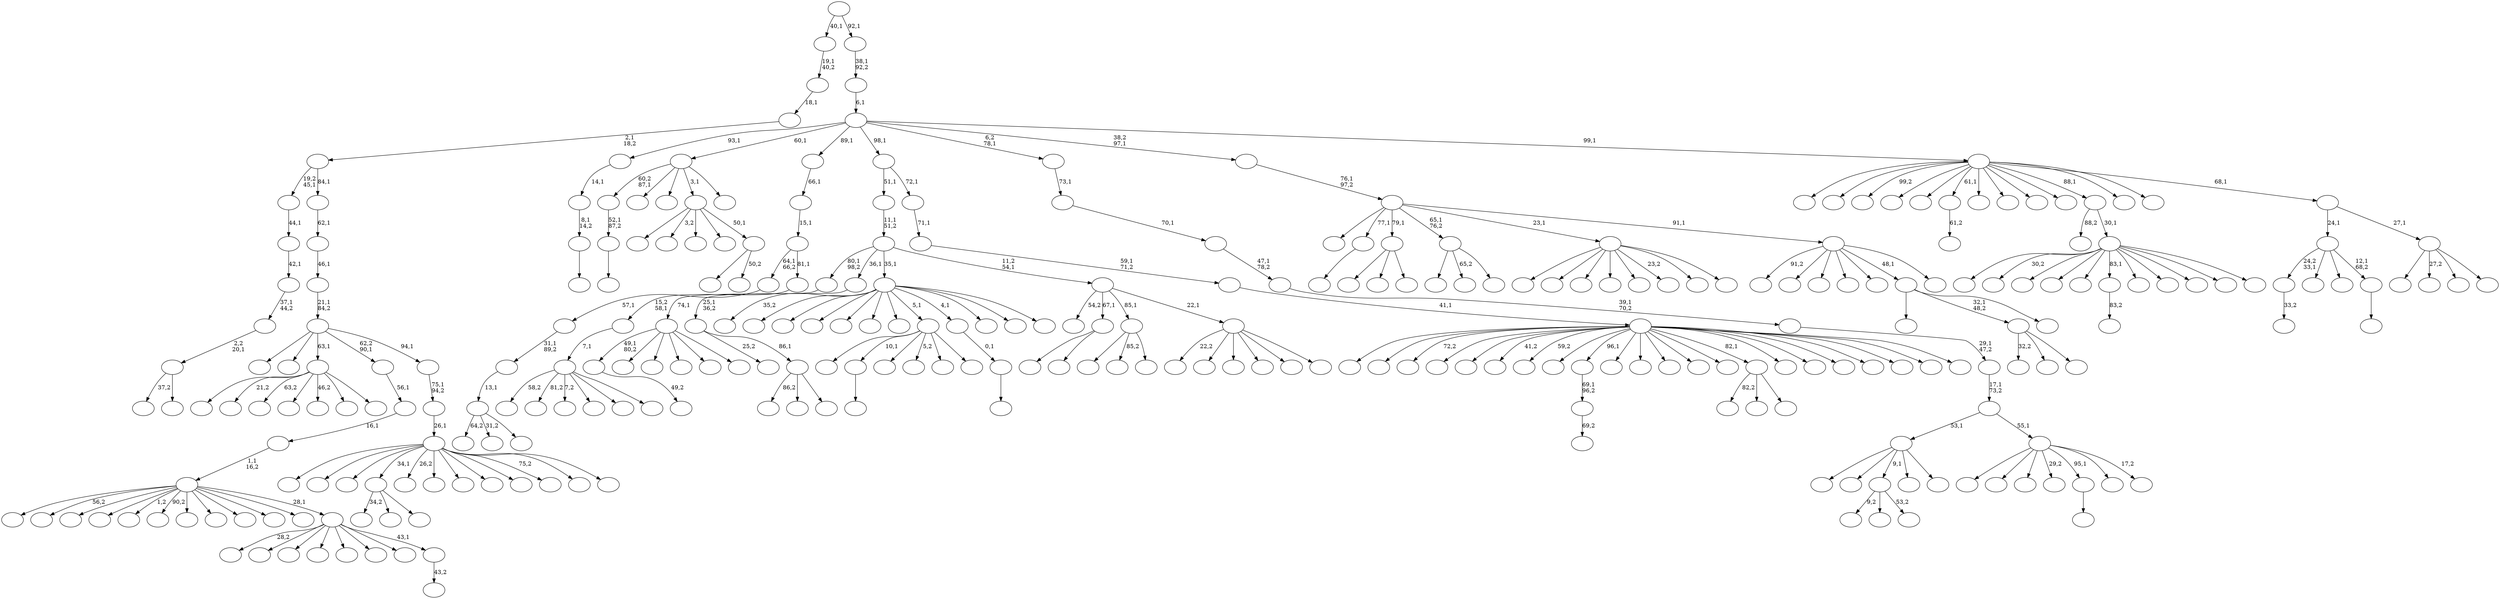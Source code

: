 digraph T {
	300 [label=""]
	299 [label=""]
	298 [label=""]
	297 [label=""]
	296 [label=""]
	295 [label=""]
	294 [label=""]
	293 [label=""]
	292 [label=""]
	291 [label=""]
	290 [label=""]
	289 [label=""]
	288 [label=""]
	287 [label=""]
	286 [label=""]
	285 [label=""]
	284 [label=""]
	283 [label=""]
	282 [label=""]
	281 [label=""]
	280 [label=""]
	279 [label=""]
	278 [label=""]
	277 [label=""]
	276 [label=""]
	275 [label=""]
	274 [label=""]
	273 [label=""]
	272 [label=""]
	271 [label=""]
	270 [label=""]
	269 [label=""]
	268 [label=""]
	267 [label=""]
	266 [label=""]
	265 [label=""]
	264 [label=""]
	263 [label=""]
	262 [label=""]
	261 [label=""]
	260 [label=""]
	259 [label=""]
	258 [label=""]
	257 [label=""]
	256 [label=""]
	255 [label=""]
	254 [label=""]
	253 [label=""]
	252 [label=""]
	251 [label=""]
	250 [label=""]
	249 [label=""]
	248 [label=""]
	247 [label=""]
	246 [label=""]
	245 [label=""]
	244 [label=""]
	243 [label=""]
	242 [label=""]
	241 [label=""]
	240 [label=""]
	239 [label=""]
	238 [label=""]
	237 [label=""]
	236 [label=""]
	235 [label=""]
	234 [label=""]
	233 [label=""]
	232 [label=""]
	231 [label=""]
	230 [label=""]
	229 [label=""]
	228 [label=""]
	227 [label=""]
	226 [label=""]
	225 [label=""]
	224 [label=""]
	223 [label=""]
	222 [label=""]
	221 [label=""]
	220 [label=""]
	219 [label=""]
	218 [label=""]
	217 [label=""]
	216 [label=""]
	215 [label=""]
	214 [label=""]
	213 [label=""]
	212 [label=""]
	211 [label=""]
	210 [label=""]
	209 [label=""]
	208 [label=""]
	207 [label=""]
	206 [label=""]
	205 [label=""]
	204 [label=""]
	203 [label=""]
	202 [label=""]
	201 [label=""]
	200 [label=""]
	199 [label=""]
	198 [label=""]
	197 [label=""]
	196 [label=""]
	195 [label=""]
	194 [label=""]
	193 [label=""]
	192 [label=""]
	191 [label=""]
	190 [label=""]
	189 [label=""]
	188 [label=""]
	187 [label=""]
	186 [label=""]
	185 [label=""]
	184 [label=""]
	183 [label=""]
	182 [label=""]
	181 [label=""]
	180 [label=""]
	179 [label=""]
	178 [label=""]
	177 [label=""]
	176 [label=""]
	175 [label=""]
	174 [label=""]
	173 [label=""]
	172 [label=""]
	171 [label=""]
	170 [label=""]
	169 [label=""]
	168 [label=""]
	167 [label=""]
	166 [label=""]
	165 [label=""]
	164 [label=""]
	163 [label=""]
	162 [label=""]
	161 [label=""]
	160 [label=""]
	159 [label=""]
	158 [label=""]
	157 [label=""]
	156 [label=""]
	155 [label=""]
	154 [label=""]
	153 [label=""]
	152 [label=""]
	151 [label=""]
	150 [label=""]
	149 [label=""]
	148 [label=""]
	147 [label=""]
	146 [label=""]
	145 [label=""]
	144 [label=""]
	143 [label=""]
	142 [label=""]
	141 [label=""]
	140 [label=""]
	139 [label=""]
	138 [label=""]
	137 [label=""]
	136 [label=""]
	135 [label=""]
	134 [label=""]
	133 [label=""]
	132 [label=""]
	131 [label=""]
	130 [label=""]
	129 [label=""]
	128 [label=""]
	127 [label=""]
	126 [label=""]
	125 [label=""]
	124 [label=""]
	123 [label=""]
	122 [label=""]
	121 [label=""]
	120 [label=""]
	119 [label=""]
	118 [label=""]
	117 [label=""]
	116 [label=""]
	115 [label=""]
	114 [label=""]
	113 [label=""]
	112 [label=""]
	111 [label=""]
	110 [label=""]
	109 [label=""]
	108 [label=""]
	107 [label=""]
	106 [label=""]
	105 [label=""]
	104 [label=""]
	103 [label=""]
	102 [label=""]
	101 [label=""]
	100 [label=""]
	99 [label=""]
	98 [label=""]
	97 [label=""]
	96 [label=""]
	95 [label=""]
	94 [label=""]
	93 [label=""]
	92 [label=""]
	91 [label=""]
	90 [label=""]
	89 [label=""]
	88 [label=""]
	87 [label=""]
	86 [label=""]
	85 [label=""]
	84 [label=""]
	83 [label=""]
	82 [label=""]
	81 [label=""]
	80 [label=""]
	79 [label=""]
	78 [label=""]
	77 [label=""]
	76 [label=""]
	75 [label=""]
	74 [label=""]
	73 [label=""]
	72 [label=""]
	71 [label=""]
	70 [label=""]
	69 [label=""]
	68 [label=""]
	67 [label=""]
	66 [label=""]
	65 [label=""]
	64 [label=""]
	63 [label=""]
	62 [label=""]
	61 [label=""]
	60 [label=""]
	59 [label=""]
	58 [label=""]
	57 [label=""]
	56 [label=""]
	55 [label=""]
	54 [label=""]
	53 [label=""]
	52 [label=""]
	51 [label=""]
	50 [label=""]
	49 [label=""]
	48 [label=""]
	47 [label=""]
	46 [label=""]
	45 [label=""]
	44 [label=""]
	43 [label=""]
	42 [label=""]
	41 [label=""]
	40 [label=""]
	39 [label=""]
	38 [label=""]
	37 [label=""]
	36 [label=""]
	35 [label=""]
	34 [label=""]
	33 [label=""]
	32 [label=""]
	31 [label=""]
	30 [label=""]
	29 [label=""]
	28 [label=""]
	27 [label=""]
	26 [label=""]
	25 [label=""]
	24 [label=""]
	23 [label=""]
	22 [label=""]
	21 [label=""]
	20 [label=""]
	19 [label=""]
	18 [label=""]
	17 [label=""]
	16 [label=""]
	15 [label=""]
	14 [label=""]
	13 [label=""]
	12 [label=""]
	11 [label=""]
	10 [label=""]
	9 [label=""]
	8 [label=""]
	7 [label=""]
	6 [label=""]
	5 [label=""]
	4 [label=""]
	3 [label=""]
	2 [label=""]
	1 [label=""]
	0 [label=""]
	277 -> 278 [label="49,2"]
	266 -> 267 [label=""]
	265 -> 266 [label="8,1\n14,2"]
	264 -> 265 [label="14,1"]
	261 -> 262 [label="33,2"]
	253 -> 254 [label=""]
	252 -> 253 [label="52,1\n87,2"]
	212 -> 276 [label="34,2"]
	212 -> 256 [label=""]
	212 -> 213 [label=""]
	210 -> 211 [label=""]
	208 -> 209 [label="61,2"]
	202 -> 203 [label=""]
	197 -> 198 [label="69,2"]
	196 -> 197 [label="69,1\n96,2"]
	179 -> 277 [label="49,1\n80,2"]
	179 -> 271 [label=""]
	179 -> 268 [label=""]
	179 -> 263 [label=""]
	179 -> 227 [label=""]
	179 -> 180 [label=""]
	178 -> 179 [label="74,1"]
	176 -> 177 [label="83,2"]
	165 -> 166 [label=""]
	162 -> 260 [label=""]
	162 -> 185 [label=""]
	162 -> 163 [label=""]
	160 -> 240 [label=""]
	160 -> 161 [label="50,2"]
	159 -> 255 [label=""]
	159 -> 245 [label="3,2"]
	159 -> 237 [label=""]
	159 -> 171 [label=""]
	159 -> 160 [label="50,1"]
	149 -> 244 [label="82,2"]
	149 -> 229 [label=""]
	149 -> 150 [label=""]
	139 -> 269 [label="64,2"]
	139 -> 186 [label="31,2"]
	139 -> 140 [label=""]
	138 -> 139 [label="13,1"]
	137 -> 138 [label="31,1\n89,2"]
	136 -> 137 [label="57,1"]
	134 -> 281 [label=""]
	134 -> 168 [label="65,2"]
	134 -> 135 [label=""]
	132 -> 257 [label="9,2"]
	132 -> 199 [label=""]
	132 -> 133 [label="53,2"]
	130 -> 252 [label="60,2\n87,1"]
	130 -> 231 [label=""]
	130 -> 173 [label=""]
	130 -> 159 [label="3,1"]
	130 -> 131 [label=""]
	125 -> 296 [label="32,2"]
	125 -> 292 [label=""]
	125 -> 126 [label=""]
	113 -> 155 [label=""]
	113 -> 114 [label=""]
	103 -> 275 [label=""]
	103 -> 259 [label=""]
	103 -> 232 [label=""]
	103 -> 222 [label=""]
	103 -> 214 [label=""]
	103 -> 189 [label="23,2"]
	103 -> 174 [label=""]
	103 -> 104 [label=""]
	100 -> 280 [label=""]
	100 -> 210 [label="10,1"]
	100 -> 195 [label=""]
	100 -> 153 [label="5,2"]
	100 -> 111 [label=""]
	100 -> 101 [label=""]
	98 -> 99 [label=""]
	97 -> 98 [label="0,1"]
	93 -> 242 [label=""]
	93 -> 204 [label="85,2"]
	93 -> 94 [label=""]
	89 -> 299 [label=""]
	89 -> 294 [label="30,2"]
	89 -> 218 [label=""]
	89 -> 192 [label=""]
	89 -> 191 [label=""]
	89 -> 176 [label="83,1"]
	89 -> 151 [label=""]
	89 -> 147 [label=""]
	89 -> 124 [label=""]
	89 -> 105 [label=""]
	89 -> 90 [label=""]
	88 -> 290 [label="88,2"]
	88 -> 89 [label="30,1"]
	84 -> 285 [label=""]
	84 -> 279 [label="21,2"]
	84 -> 241 [label="63,2"]
	84 -> 193 [label=""]
	84 -> 184 [label="46,2"]
	84 -> 182 [label=""]
	84 -> 85 [label=""]
	79 -> 272 [label="86,2"]
	79 -> 247 [label=""]
	79 -> 80 [label=""]
	78 -> 220 [label="25,2"]
	78 -> 79 [label="86,1"]
	77 -> 78 [label="25,1\n36,2"]
	75 -> 76 [label="43,2"]
	74 -> 250 [label="28,2"]
	74 -> 206 [label=""]
	74 -> 175 [label=""]
	74 -> 148 [label=""]
	74 -> 141 [label=""]
	74 -> 108 [label=""]
	74 -> 83 [label=""]
	74 -> 75 [label="43,1"]
	73 -> 282 [label=""]
	73 -> 234 [label="56,2"]
	73 -> 233 [label=""]
	73 -> 216 [label=""]
	73 -> 158 [label="1,2"]
	73 -> 146 [label="90,2"]
	73 -> 142 [label=""]
	73 -> 123 [label=""]
	73 -> 118 [label=""]
	73 -> 109 [label=""]
	73 -> 82 [label=""]
	73 -> 74 [label="28,1"]
	72 -> 73 [label="1,1\n16,2"]
	71 -> 72 [label="16,1"]
	70 -> 71 [label="56,1"]
	68 -> 190 [label=""]
	68 -> 125 [label="32,1\n48,2"]
	68 -> 69 [label=""]
	66 -> 248 [label="37,2"]
	66 -> 67 [label=""]
	65 -> 66 [label="2,2\n20,1"]
	64 -> 65 [label="37,1\n44,2"]
	63 -> 64 [label="42,1"]
	62 -> 63 [label="44,1"]
	59 -> 239 [label=""]
	59 -> 217 [label=""]
	59 -> 132 [label="9,1"]
	59 -> 120 [label=""]
	59 -> 60 [label=""]
	57 -> 300 [label="58,2"]
	57 -> 298 [label="81,2"]
	57 -> 295 [label="7,2"]
	57 -> 288 [label=""]
	57 -> 238 [label=""]
	57 -> 58 [label=""]
	56 -> 57 [label="7,1"]
	55 -> 56 [label="15,2\n58,1"]
	54 -> 136 [label="64,1\n66,2"]
	54 -> 55 [label="81,1"]
	53 -> 54 [label="15,1"]
	52 -> 53 [label="66,1"]
	50 -> 286 [label=""]
	50 -> 236 [label=""]
	50 -> 224 [label=""]
	50 -> 212 [label="34,1"]
	50 -> 201 [label="26,2"]
	50 -> 183 [label=""]
	50 -> 169 [label=""]
	50 -> 110 [label=""]
	50 -> 107 [label=""]
	50 -> 102 [label="75,2"]
	50 -> 96 [label=""]
	50 -> 51 [label=""]
	49 -> 50 [label="26,1"]
	48 -> 49 [label="75,1\n94,2"]
	47 -> 274 [label=""]
	47 -> 145 [label=""]
	47 -> 84 [label="63,1"]
	47 -> 70 [label="62,2\n90,1"]
	47 -> 48 [label="94,1"]
	46 -> 47 [label="21,1\n84,2"]
	45 -> 46 [label="46,1"]
	44 -> 45 [label="62,1"]
	43 -> 62 [label="19,2\n45,1"]
	43 -> 44 [label="84,1"]
	42 -> 43 [label="2,1\n18,2"]
	41 -> 42 [label="18,1"]
	40 -> 41 [label="19,1\n40,2"]
	38 -> 284 [label="35,2"]
	38 -> 230 [label=""]
	38 -> 219 [label=""]
	38 -> 215 [label=""]
	38 -> 172 [label=""]
	38 -> 154 [label=""]
	38 -> 121 [label=""]
	38 -> 100 [label="5,1"]
	38 -> 97 [label="4,1"]
	38 -> 95 [label=""]
	38 -> 86 [label=""]
	38 -> 39 [label=""]
	35 -> 194 [label="22,2"]
	35 -> 119 [label=""]
	35 -> 106 [label=""]
	35 -> 81 [label=""]
	35 -> 61 [label=""]
	35 -> 36 [label=""]
	34 -> 156 [label="54,2"]
	34 -> 113 [label="67,1"]
	34 -> 93 [label="85,1"]
	34 -> 35 [label="22,1"]
	33 -> 178 [label="80,1\n98,2"]
	33 -> 77 [label="36,1"]
	33 -> 38 [label="35,1"]
	33 -> 34 [label="11,2\n54,1"]
	32 -> 33 [label="11,1\n51,2"]
	30 -> 297 [label=""]
	30 -> 291 [label=""]
	30 -> 283 [label="72,2"]
	30 -> 273 [label=""]
	30 -> 270 [label=""]
	30 -> 258 [label="41,2"]
	30 -> 249 [label="59,2"]
	30 -> 205 [label=""]
	30 -> 196 [label="96,1"]
	30 -> 188 [label=""]
	30 -> 187 [label=""]
	30 -> 181 [label=""]
	30 -> 170 [label=""]
	30 -> 152 [label=""]
	30 -> 149 [label="82,1"]
	30 -> 122 [label=""]
	30 -> 117 [label=""]
	30 -> 115 [label=""]
	30 -> 112 [label=""]
	30 -> 92 [label=""]
	30 -> 37 [label=""]
	30 -> 31 [label=""]
	29 -> 30 [label="41,1"]
	28 -> 29 [label="59,1\n71,2"]
	27 -> 28 [label="71,1"]
	26 -> 32 [label="51,1"]
	26 -> 27 [label="72,1"]
	24 -> 287 [label=""]
	24 -> 251 [label=""]
	24 -> 235 [label=""]
	24 -> 226 [label="29,2"]
	24 -> 202 [label="95,1"]
	24 -> 116 [label=""]
	24 -> 25 [label="17,2"]
	23 -> 59 [label="53,1"]
	23 -> 24 [label="55,1"]
	22 -> 23 [label="17,1\n73,2"]
	21 -> 22 [label="29,1\n47,2"]
	20 -> 21 [label="39,1\n70,2"]
	19 -> 20 [label="47,1\n78,2"]
	18 -> 19 [label="70,1"]
	17 -> 18 [label="73,1"]
	13 -> 14 [label=""]
	12 -> 261 [label="24,2\n33,1"]
	12 -> 200 [label=""]
	12 -> 15 [label=""]
	12 -> 13 [label="12,1\n68,2"]
	10 -> 293 [label="91,2"]
	10 -> 228 [label=""]
	10 -> 207 [label=""]
	10 -> 164 [label=""]
	10 -> 128 [label=""]
	10 -> 68 [label="48,1"]
	10 -> 11 [label=""]
	9 -> 289 [label=""]
	9 -> 165 [label="77,1"]
	9 -> 162 [label="79,1"]
	9 -> 134 [label="65,1\n76,2"]
	9 -> 103 [label="23,1"]
	9 -> 10 [label="91,1"]
	8 -> 9 [label="76,1\n97,2"]
	6 -> 157 [label=""]
	6 -> 144 [label="27,2"]
	6 -> 91 [label=""]
	6 -> 7 [label=""]
	5 -> 12 [label="24,1"]
	5 -> 6 [label="27,1"]
	4 -> 246 [label=""]
	4 -> 243 [label=""]
	4 -> 225 [label="99,2"]
	4 -> 223 [label=""]
	4 -> 221 [label=""]
	4 -> 208 [label="61,1"]
	4 -> 167 [label=""]
	4 -> 143 [label=""]
	4 -> 129 [label=""]
	4 -> 127 [label=""]
	4 -> 88 [label="88,1"]
	4 -> 87 [label=""]
	4 -> 16 [label=""]
	4 -> 5 [label="68,1"]
	3 -> 264 [label="93,1"]
	3 -> 130 [label="60,1"]
	3 -> 52 [label="89,1"]
	3 -> 26 [label="98,1"]
	3 -> 17 [label="6,2\n78,1"]
	3 -> 8 [label="38,2\n97,1"]
	3 -> 4 [label="99,1"]
	2 -> 3 [label="6,1"]
	1 -> 2 [label="38,1\n92,2"]
	0 -> 40 [label="40,1"]
	0 -> 1 [label="92,1"]
}

